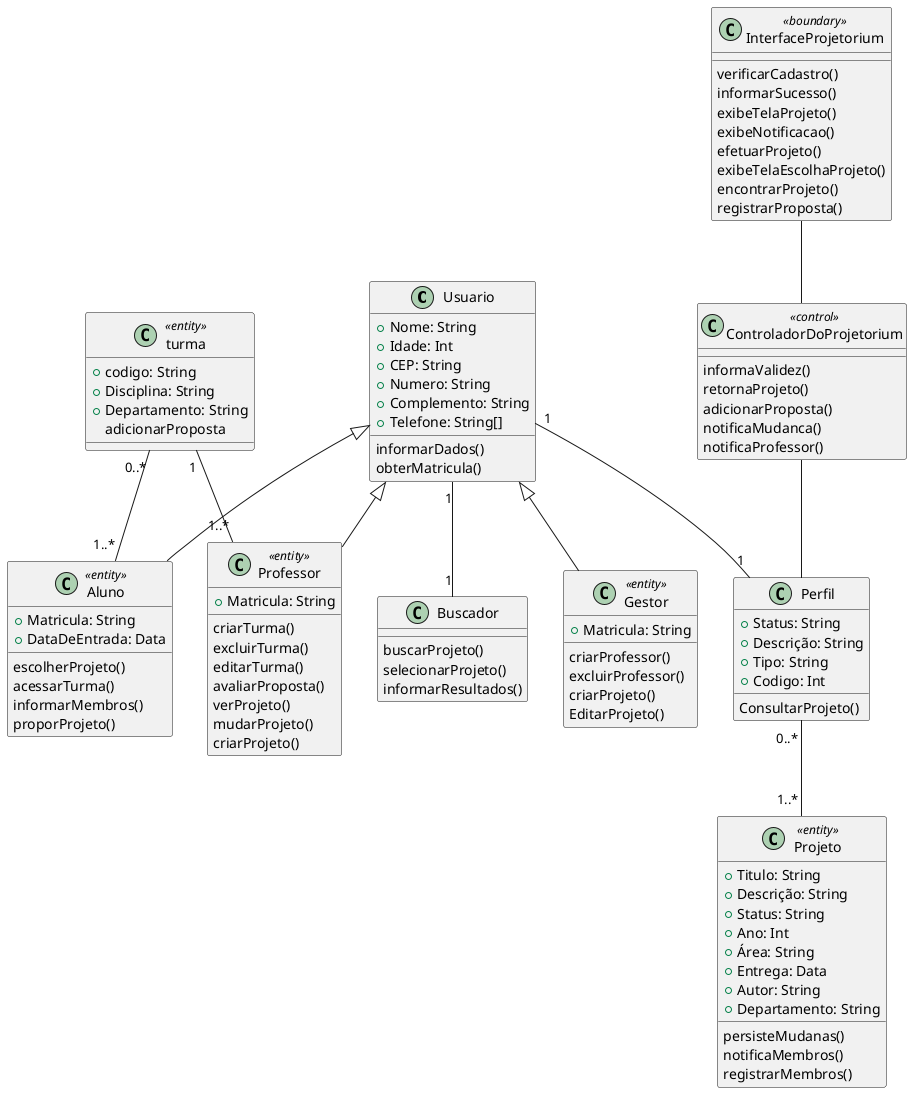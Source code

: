 @startuml ClasseDeProjeto

    class Usuario{
        +Nome: String
        +Idade: Int
        +CEP: String
        +Numero: String
        +Complemento: String
        +Telefone: String[]
        informarDados()
        obterMatricula()
    }

    class Professor <<entity>>{
        +Matricula: String 
        criarTurma()
        excluirTurma()
        editarTurma()
        avaliarProposta()
        verProjeto()
        mudarProjeto()
        criarProjeto()
    }

    class Aluno <<entity>>{
        +Matricula: String
        +DataDeEntrada: Data
        escolherProjeto()
        acessarTurma()
        informarMembros()
        proporProjeto()
    }

    class Gestor <<entity>>{
        +Matricula: String
        criarProfessor()
        excluirProfessor()
        criarProjeto()
        EditarProjeto()
    }

    class Projeto <<entity>>{
        +Titulo: String
        +Descrição: String
        +Status: String
        +Ano: Int
        +Área: String
        +Entrega: Data
        +Autor: String
        +Departamento: String
        persisteMudanas()
        notificaMembros()
        registrarMembros()
    }

    class Perfil{
        +Status: String
        +Descrição: String
        +Tipo: String
        +Codigo: Int
        ConsultarProjeto()
    }

    class turma <<entity>>{
        +codigo: String
        +Disciplina: String
        +Departamento: String
        adicionarProposta
    }

    class Buscador {
    buscarProjeto()
    selecionarProjeto()
    informarResultados()
}
    
    class InterfaceProjetorium <<boundary>>{
        verificarCadastro()
        informarSucesso()
        exibeTelaProjeto()
        exibeNotificacao()
        efetuarProjeto()
        exibeTelaEscolhaProjeto()
        encontrarProjeto()
        registrarProposta()
    }
    class ControladorDoProjetorium <<control>>{
        informaValidez()
        retornaProjeto()
        adicionarProposta()
        notificaMudanca()
        notificaProfessor()
        
    }

    Usuario <|-- Professor
    Usuario <|-- Aluno
    Usuario <|-- Gestor
    Usuario "1" -- "1" Buscador
    Usuario "1" -- "1" Perfil
    Perfil "0..* " -- "1..* " Projeto
    ControladorDoProjetorium -- Perfil
    InterfaceProjetorium -- ControladorDoProjetorium
    turma "0..*" -- "1..* " Aluno
    turma "1 "-- "1..*" Professor

@enduml
